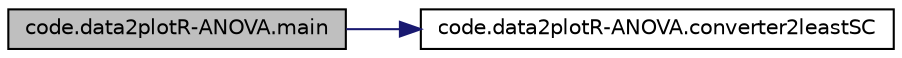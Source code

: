 digraph "code.data2plotR-ANOVA.main"
{
  edge [fontname="Helvetica",fontsize="10",labelfontname="Helvetica",labelfontsize="10"];
  node [fontname="Helvetica",fontsize="10",shape=record];
  rankdir="LR";
  Node11 [label="code.data2plotR-ANOVA.main",height=0.2,width=0.4,color="black", fillcolor="grey75", style="filled", fontcolor="black"];
  Node11 -> Node12 [color="midnightblue",fontsize="10",style="solid",fontname="Helvetica"];
  Node12 [label="code.data2plotR-ANOVA.converter2leastSC",height=0.2,width=0.4,color="black", fillcolor="white", style="filled",URL="$namespacecode_1_1data2plot_r-_a_n_o_v_a.html#a06e015f60ef6222c28908514b28475d3"];
}
